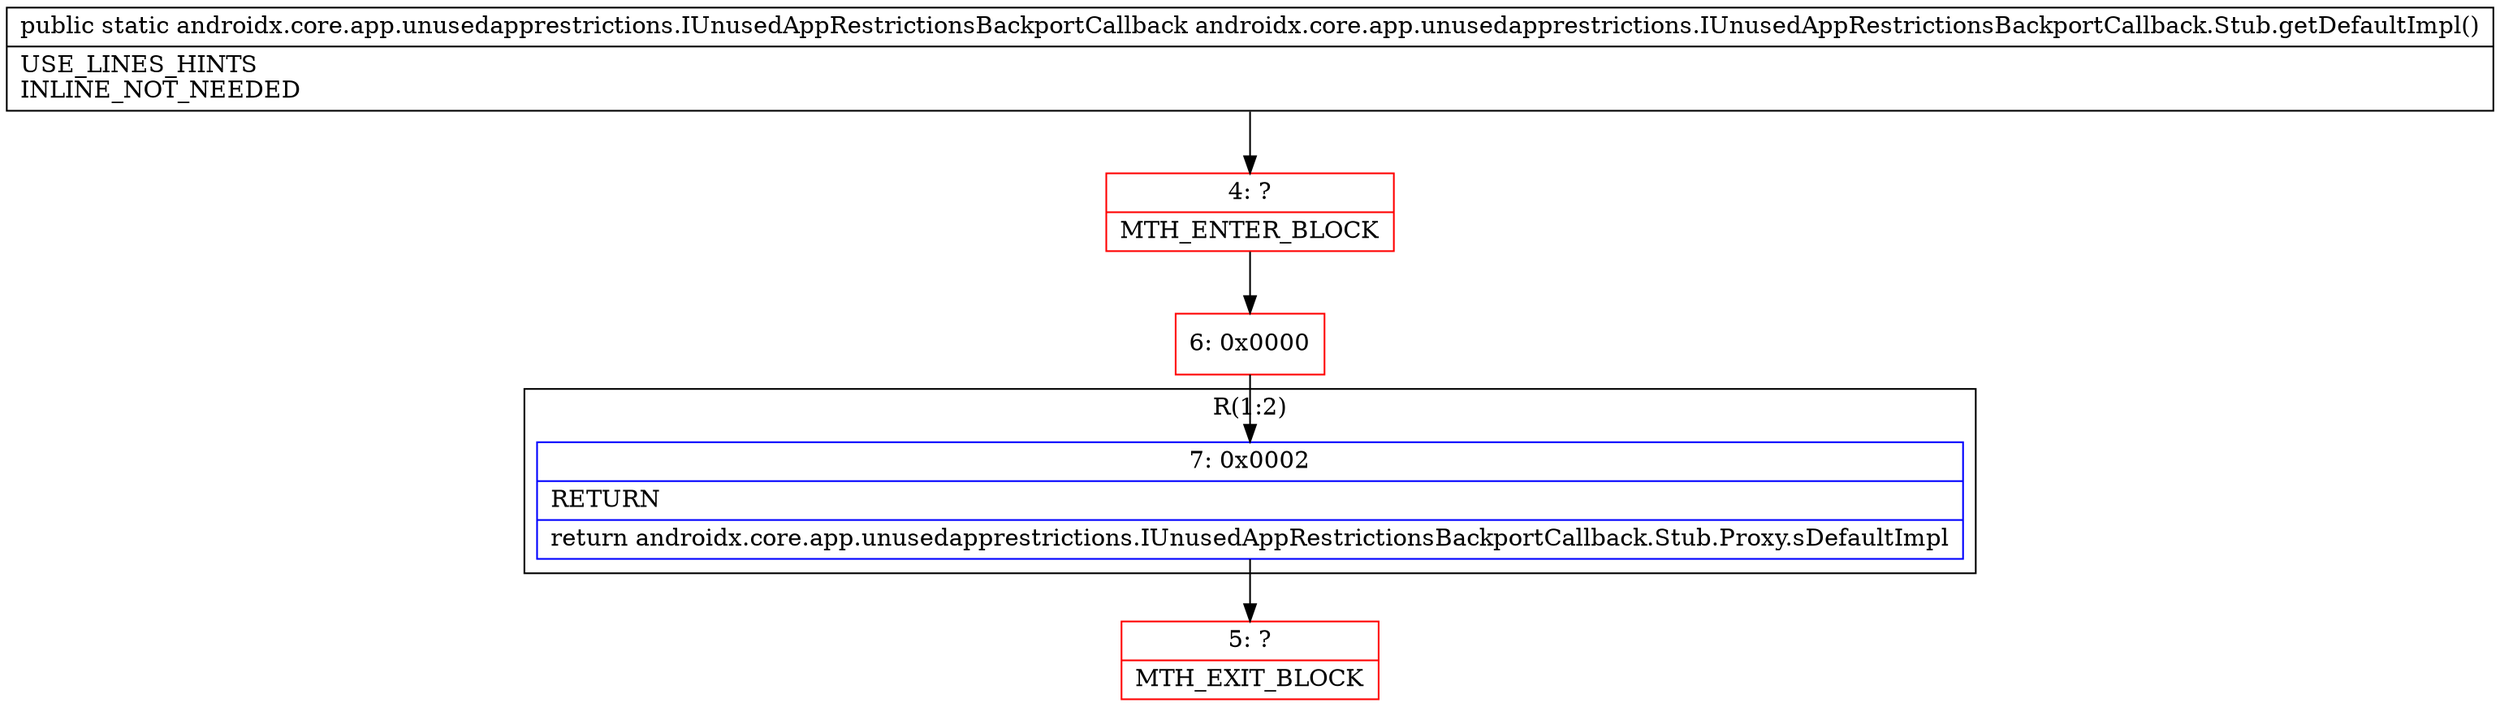 digraph "CFG forandroidx.core.app.unusedapprestrictions.IUnusedAppRestrictionsBackportCallback.Stub.getDefaultImpl()Landroidx\/core\/app\/unusedapprestrictions\/IUnusedAppRestrictionsBackportCallback;" {
subgraph cluster_Region_2034986152 {
label = "R(1:2)";
node [shape=record,color=blue];
Node_7 [shape=record,label="{7\:\ 0x0002|RETURN\l|return androidx.core.app.unusedapprestrictions.IUnusedAppRestrictionsBackportCallback.Stub.Proxy.sDefaultImpl\l}"];
}
Node_4 [shape=record,color=red,label="{4\:\ ?|MTH_ENTER_BLOCK\l}"];
Node_6 [shape=record,color=red,label="{6\:\ 0x0000}"];
Node_5 [shape=record,color=red,label="{5\:\ ?|MTH_EXIT_BLOCK\l}"];
MethodNode[shape=record,label="{public static androidx.core.app.unusedapprestrictions.IUnusedAppRestrictionsBackportCallback androidx.core.app.unusedapprestrictions.IUnusedAppRestrictionsBackportCallback.Stub.getDefaultImpl()  | USE_LINES_HINTS\lINLINE_NOT_NEEDED\l}"];
MethodNode -> Node_4;Node_7 -> Node_5;
Node_4 -> Node_6;
Node_6 -> Node_7;
}

